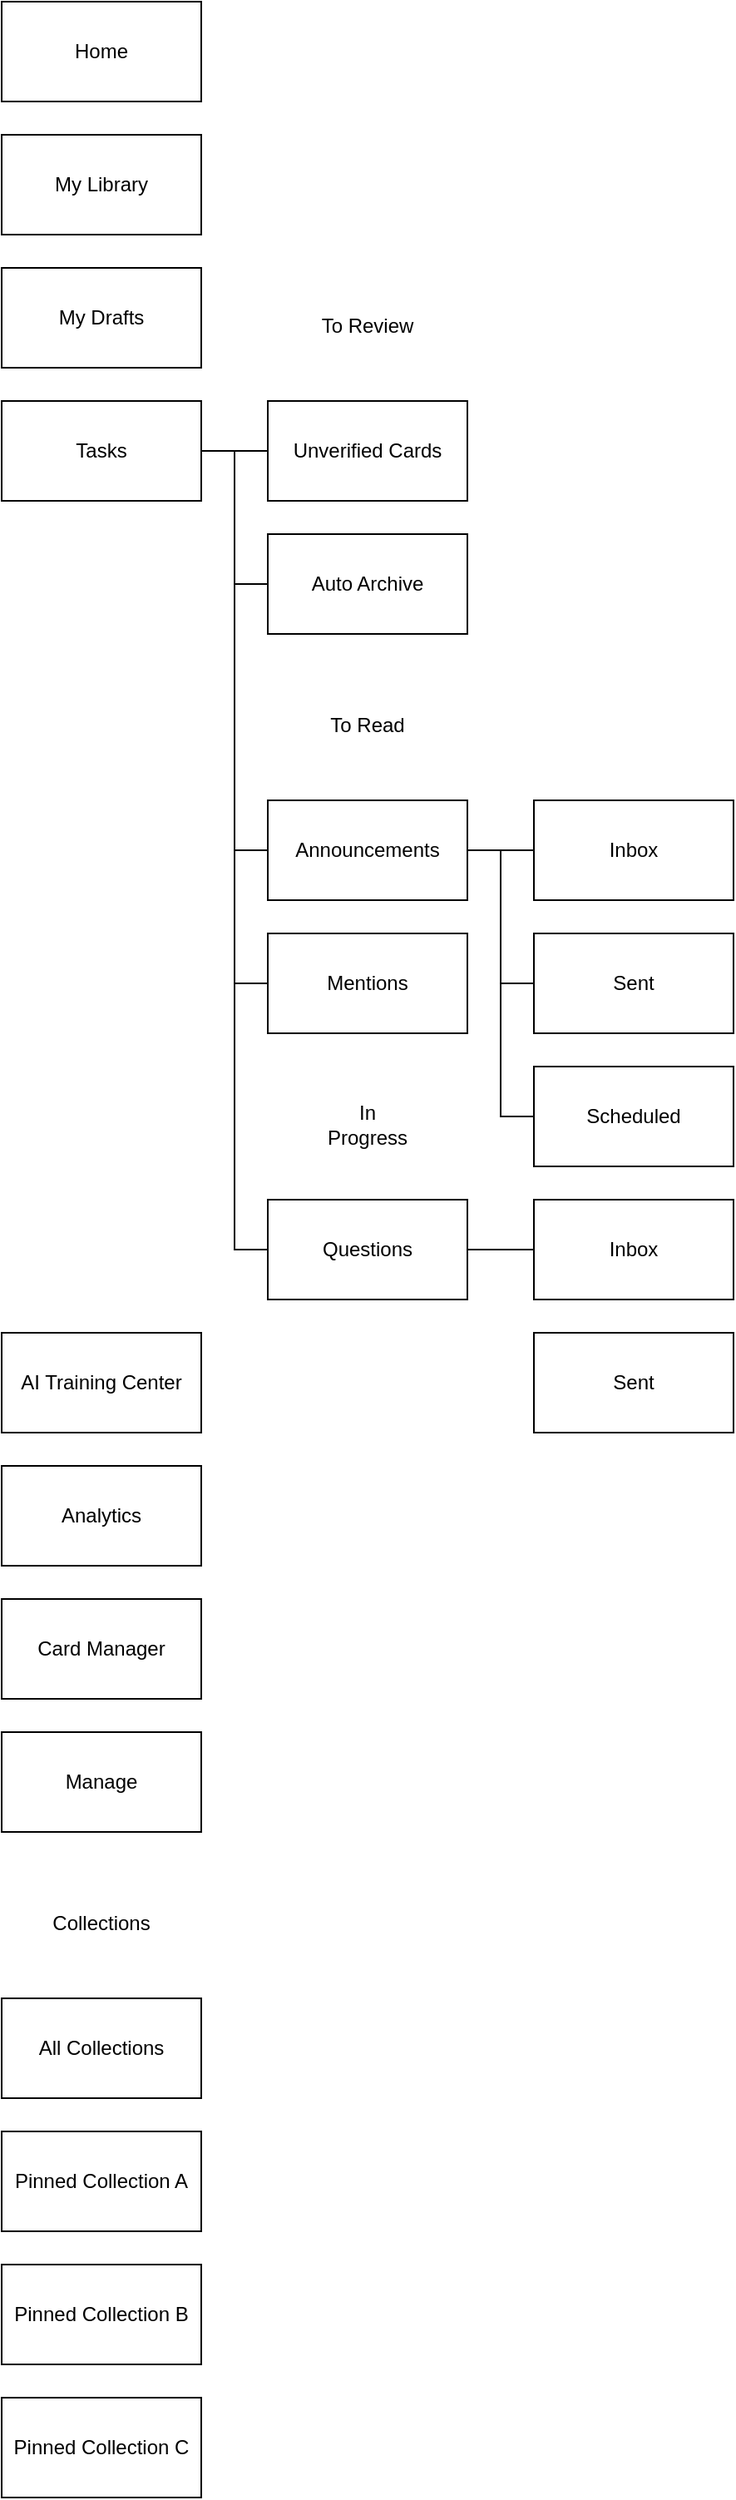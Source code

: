 <mxfile version="24.6.5" type="github">
  <diagram name="Page-1" id="dbrxAhzCIJZhIyj1XYBA">
    <mxGraphModel dx="1194" dy="1979" grid="1" gridSize="10" guides="1" tooltips="1" connect="1" arrows="0" fold="1" page="0" pageScale="1" pageWidth="1100" pageHeight="1700" math="0" shadow="0">
      <root>
        <mxCell id="0" />
        <mxCell id="1" parent="0" />
        <mxCell id="oM58pHl83kPPtiYQCpX2-1" value="Home" style="rounded=0;whiteSpace=wrap;html=1;" vertex="1" parent="1">
          <mxGeometry x="-400" y="-1000" width="120" height="60" as="geometry" />
        </mxCell>
        <mxCell id="oM58pHl83kPPtiYQCpX2-2" value="My Library" style="rounded=0;whiteSpace=wrap;html=1;" vertex="1" parent="1">
          <mxGeometry x="-400" y="-920" width="120" height="60" as="geometry" />
        </mxCell>
        <mxCell id="oM58pHl83kPPtiYQCpX2-3" value="My Drafts" style="rounded=0;whiteSpace=wrap;html=1;" vertex="1" parent="1">
          <mxGeometry x="-400" y="-840" width="120" height="60" as="geometry" />
        </mxCell>
        <mxCell id="oM58pHl83kPPtiYQCpX2-28" style="edgeStyle=orthogonalEdgeStyle;rounded=0;orthogonalLoop=1;jettySize=auto;html=1;endArrow=none;endFill=0;" edge="1" parent="1" source="oM58pHl83kPPtiYQCpX2-4" target="oM58pHl83kPPtiYQCpX2-15">
          <mxGeometry relative="1" as="geometry" />
        </mxCell>
        <mxCell id="oM58pHl83kPPtiYQCpX2-30" style="edgeStyle=orthogonalEdgeStyle;rounded=0;orthogonalLoop=1;jettySize=auto;html=1;exitX=1;exitY=0.5;exitDx=0;exitDy=0;entryX=0;entryY=0.5;entryDx=0;entryDy=0;endArrow=none;endFill=0;" edge="1" parent="1" source="oM58pHl83kPPtiYQCpX2-4" target="oM58pHl83kPPtiYQCpX2-17">
          <mxGeometry relative="1" as="geometry">
            <mxPoint x="-260" y="-660" as="targetPoint" />
          </mxGeometry>
        </mxCell>
        <mxCell id="oM58pHl83kPPtiYQCpX2-31" style="edgeStyle=orthogonalEdgeStyle;rounded=0;orthogonalLoop=1;jettySize=auto;html=1;exitX=1;exitY=0.5;exitDx=0;exitDy=0;entryX=0;entryY=0.5;entryDx=0;entryDy=0;endArrow=none;endFill=0;" edge="1" parent="1" source="oM58pHl83kPPtiYQCpX2-4" target="oM58pHl83kPPtiYQCpX2-19">
          <mxGeometry relative="1" as="geometry" />
        </mxCell>
        <mxCell id="oM58pHl83kPPtiYQCpX2-32" style="edgeStyle=orthogonalEdgeStyle;rounded=0;orthogonalLoop=1;jettySize=auto;html=1;exitX=1;exitY=0.5;exitDx=0;exitDy=0;entryX=0;entryY=0.5;entryDx=0;entryDy=0;endArrow=none;endFill=0;" edge="1" parent="1" source="oM58pHl83kPPtiYQCpX2-4" target="oM58pHl83kPPtiYQCpX2-20">
          <mxGeometry relative="1" as="geometry" />
        </mxCell>
        <mxCell id="oM58pHl83kPPtiYQCpX2-33" style="edgeStyle=orthogonalEdgeStyle;shape=connector;rounded=0;orthogonalLoop=1;jettySize=auto;html=1;exitX=1;exitY=0.5;exitDx=0;exitDy=0;entryX=0;entryY=0.5;entryDx=0;entryDy=0;strokeColor=default;align=center;verticalAlign=middle;fontFamily=Helvetica;fontSize=11;fontColor=default;labelBackgroundColor=default;endArrow=none;endFill=0;" edge="1" parent="1" source="oM58pHl83kPPtiYQCpX2-4" target="oM58pHl83kPPtiYQCpX2-21">
          <mxGeometry relative="1" as="geometry" />
        </mxCell>
        <mxCell id="oM58pHl83kPPtiYQCpX2-4" value="Tasks" style="rounded=0;whiteSpace=wrap;html=1;" vertex="1" parent="1">
          <mxGeometry x="-400" y="-760" width="120" height="60" as="geometry" />
        </mxCell>
        <mxCell id="oM58pHl83kPPtiYQCpX2-5" value="AI Training Center" style="rounded=0;whiteSpace=wrap;html=1;" vertex="1" parent="1">
          <mxGeometry x="-400" y="-200" width="120" height="60" as="geometry" />
        </mxCell>
        <mxCell id="oM58pHl83kPPtiYQCpX2-6" value="Analytics" style="rounded=0;whiteSpace=wrap;html=1;" vertex="1" parent="1">
          <mxGeometry x="-400" y="-120" width="120" height="60" as="geometry" />
        </mxCell>
        <mxCell id="oM58pHl83kPPtiYQCpX2-7" value="Card Manager" style="rounded=0;whiteSpace=wrap;html=1;" vertex="1" parent="1">
          <mxGeometry x="-400" y="-40" width="120" height="60" as="geometry" />
        </mxCell>
        <mxCell id="oM58pHl83kPPtiYQCpX2-8" value="Manage" style="rounded=0;whiteSpace=wrap;html=1;" vertex="1" parent="1">
          <mxGeometry x="-400" y="40" width="120" height="60" as="geometry" />
        </mxCell>
        <mxCell id="oM58pHl83kPPtiYQCpX2-9" value="All Collections" style="rounded=0;whiteSpace=wrap;html=1;" vertex="1" parent="1">
          <mxGeometry x="-400" y="200" width="120" height="60" as="geometry" />
        </mxCell>
        <mxCell id="oM58pHl83kPPtiYQCpX2-10" value="Pinned Collection A" style="rounded=0;whiteSpace=wrap;html=1;" vertex="1" parent="1">
          <mxGeometry x="-400" y="280" width="120" height="60" as="geometry" />
        </mxCell>
        <mxCell id="oM58pHl83kPPtiYQCpX2-11" value="Pinned Collection B" style="rounded=0;whiteSpace=wrap;html=1;" vertex="1" parent="1">
          <mxGeometry x="-400" y="360" width="120" height="60" as="geometry" />
        </mxCell>
        <mxCell id="oM58pHl83kPPtiYQCpX2-12" value="Pinned Collection C" style="rounded=0;whiteSpace=wrap;html=1;" vertex="1" parent="1">
          <mxGeometry x="-400" y="440" width="120" height="60" as="geometry" />
        </mxCell>
        <mxCell id="oM58pHl83kPPtiYQCpX2-13" value="Collections" style="text;html=1;align=center;verticalAlign=middle;whiteSpace=wrap;rounded=0;" vertex="1" parent="1">
          <mxGeometry x="-370" y="140" width="60" height="30" as="geometry" />
        </mxCell>
        <mxCell id="oM58pHl83kPPtiYQCpX2-15" value="Unverified Cards" style="rounded=0;whiteSpace=wrap;html=1;" vertex="1" parent="1">
          <mxGeometry x="-240" y="-760" width="120" height="60" as="geometry" />
        </mxCell>
        <mxCell id="oM58pHl83kPPtiYQCpX2-16" value="To Review" style="text;html=1;align=center;verticalAlign=middle;whiteSpace=wrap;rounded=0;" vertex="1" parent="1">
          <mxGeometry x="-210" y="-820" width="60" height="30" as="geometry" />
        </mxCell>
        <mxCell id="oM58pHl83kPPtiYQCpX2-17" value="Auto Archive" style="rounded=0;whiteSpace=wrap;html=1;" vertex="1" parent="1">
          <mxGeometry x="-240" y="-680" width="120" height="60" as="geometry" />
        </mxCell>
        <mxCell id="oM58pHl83kPPtiYQCpX2-18" value="To Read" style="text;html=1;align=center;verticalAlign=middle;whiteSpace=wrap;rounded=0;" vertex="1" parent="1">
          <mxGeometry x="-210" y="-580" width="60" height="30" as="geometry" />
        </mxCell>
        <mxCell id="oM58pHl83kPPtiYQCpX2-34" style="edgeStyle=orthogonalEdgeStyle;shape=connector;rounded=0;orthogonalLoop=1;jettySize=auto;html=1;exitX=1;exitY=0.5;exitDx=0;exitDy=0;entryX=0;entryY=0.5;entryDx=0;entryDy=0;strokeColor=default;align=center;verticalAlign=middle;fontFamily=Helvetica;fontSize=11;fontColor=default;labelBackgroundColor=default;endArrow=none;endFill=0;" edge="1" parent="1" source="oM58pHl83kPPtiYQCpX2-19" target="oM58pHl83kPPtiYQCpX2-23">
          <mxGeometry relative="1" as="geometry" />
        </mxCell>
        <mxCell id="oM58pHl83kPPtiYQCpX2-35" style="edgeStyle=orthogonalEdgeStyle;shape=connector;rounded=0;orthogonalLoop=1;jettySize=auto;html=1;exitX=1;exitY=0.5;exitDx=0;exitDy=0;entryX=0;entryY=0.5;entryDx=0;entryDy=0;strokeColor=default;align=center;verticalAlign=middle;fontFamily=Helvetica;fontSize=11;fontColor=default;labelBackgroundColor=default;endArrow=none;endFill=0;" edge="1" parent="1" source="oM58pHl83kPPtiYQCpX2-19" target="oM58pHl83kPPtiYQCpX2-24">
          <mxGeometry relative="1" as="geometry" />
        </mxCell>
        <mxCell id="oM58pHl83kPPtiYQCpX2-36" style="edgeStyle=orthogonalEdgeStyle;shape=connector;rounded=0;orthogonalLoop=1;jettySize=auto;html=1;exitX=1;exitY=0.5;exitDx=0;exitDy=0;entryX=0;entryY=0.5;entryDx=0;entryDy=0;strokeColor=default;align=center;verticalAlign=middle;fontFamily=Helvetica;fontSize=11;fontColor=default;labelBackgroundColor=default;endArrow=none;endFill=0;" edge="1" parent="1" source="oM58pHl83kPPtiYQCpX2-19" target="oM58pHl83kPPtiYQCpX2-25">
          <mxGeometry relative="1" as="geometry" />
        </mxCell>
        <mxCell id="oM58pHl83kPPtiYQCpX2-19" value="Announcements" style="rounded=0;whiteSpace=wrap;html=1;" vertex="1" parent="1">
          <mxGeometry x="-240" y="-520" width="120" height="60" as="geometry" />
        </mxCell>
        <mxCell id="oM58pHl83kPPtiYQCpX2-20" value="Mentions" style="rounded=0;whiteSpace=wrap;html=1;" vertex="1" parent="1">
          <mxGeometry x="-240" y="-440" width="120" height="60" as="geometry" />
        </mxCell>
        <mxCell id="oM58pHl83kPPtiYQCpX2-37" style="edgeStyle=orthogonalEdgeStyle;shape=connector;rounded=0;orthogonalLoop=1;jettySize=auto;html=1;exitX=1;exitY=0.5;exitDx=0;exitDy=0;entryX=0;entryY=0.5;entryDx=0;entryDy=0;strokeColor=default;align=center;verticalAlign=middle;fontFamily=Helvetica;fontSize=11;fontColor=default;labelBackgroundColor=default;endArrow=none;endFill=0;" edge="1" parent="1" source="oM58pHl83kPPtiYQCpX2-21" target="oM58pHl83kPPtiYQCpX2-26">
          <mxGeometry relative="1" as="geometry" />
        </mxCell>
        <mxCell id="oM58pHl83kPPtiYQCpX2-21" value="Questions" style="rounded=0;whiteSpace=wrap;html=1;" vertex="1" parent="1">
          <mxGeometry x="-240" y="-280" width="120" height="60" as="geometry" />
        </mxCell>
        <mxCell id="oM58pHl83kPPtiYQCpX2-22" value="In Progress" style="text;html=1;align=center;verticalAlign=middle;whiteSpace=wrap;rounded=0;" vertex="1" parent="1">
          <mxGeometry x="-210" y="-340" width="60" height="30" as="geometry" />
        </mxCell>
        <mxCell id="oM58pHl83kPPtiYQCpX2-23" value="Inbox" style="rounded=0;whiteSpace=wrap;html=1;" vertex="1" parent="1">
          <mxGeometry x="-80" y="-520" width="120" height="60" as="geometry" />
        </mxCell>
        <mxCell id="oM58pHl83kPPtiYQCpX2-24" value="Sent" style="rounded=0;whiteSpace=wrap;html=1;" vertex="1" parent="1">
          <mxGeometry x="-80" y="-440" width="120" height="60" as="geometry" />
        </mxCell>
        <mxCell id="oM58pHl83kPPtiYQCpX2-25" value="Scheduled" style="rounded=0;whiteSpace=wrap;html=1;" vertex="1" parent="1">
          <mxGeometry x="-80" y="-360" width="120" height="60" as="geometry" />
        </mxCell>
        <mxCell id="oM58pHl83kPPtiYQCpX2-26" value="Inbox" style="rounded=0;whiteSpace=wrap;html=1;" vertex="1" parent="1">
          <mxGeometry x="-80" y="-280" width="120" height="60" as="geometry" />
        </mxCell>
        <mxCell id="oM58pHl83kPPtiYQCpX2-27" value="Sent" style="rounded=0;whiteSpace=wrap;html=1;" vertex="1" parent="1">
          <mxGeometry x="-80" y="-200" width="120" height="60" as="geometry" />
        </mxCell>
      </root>
    </mxGraphModel>
  </diagram>
</mxfile>
